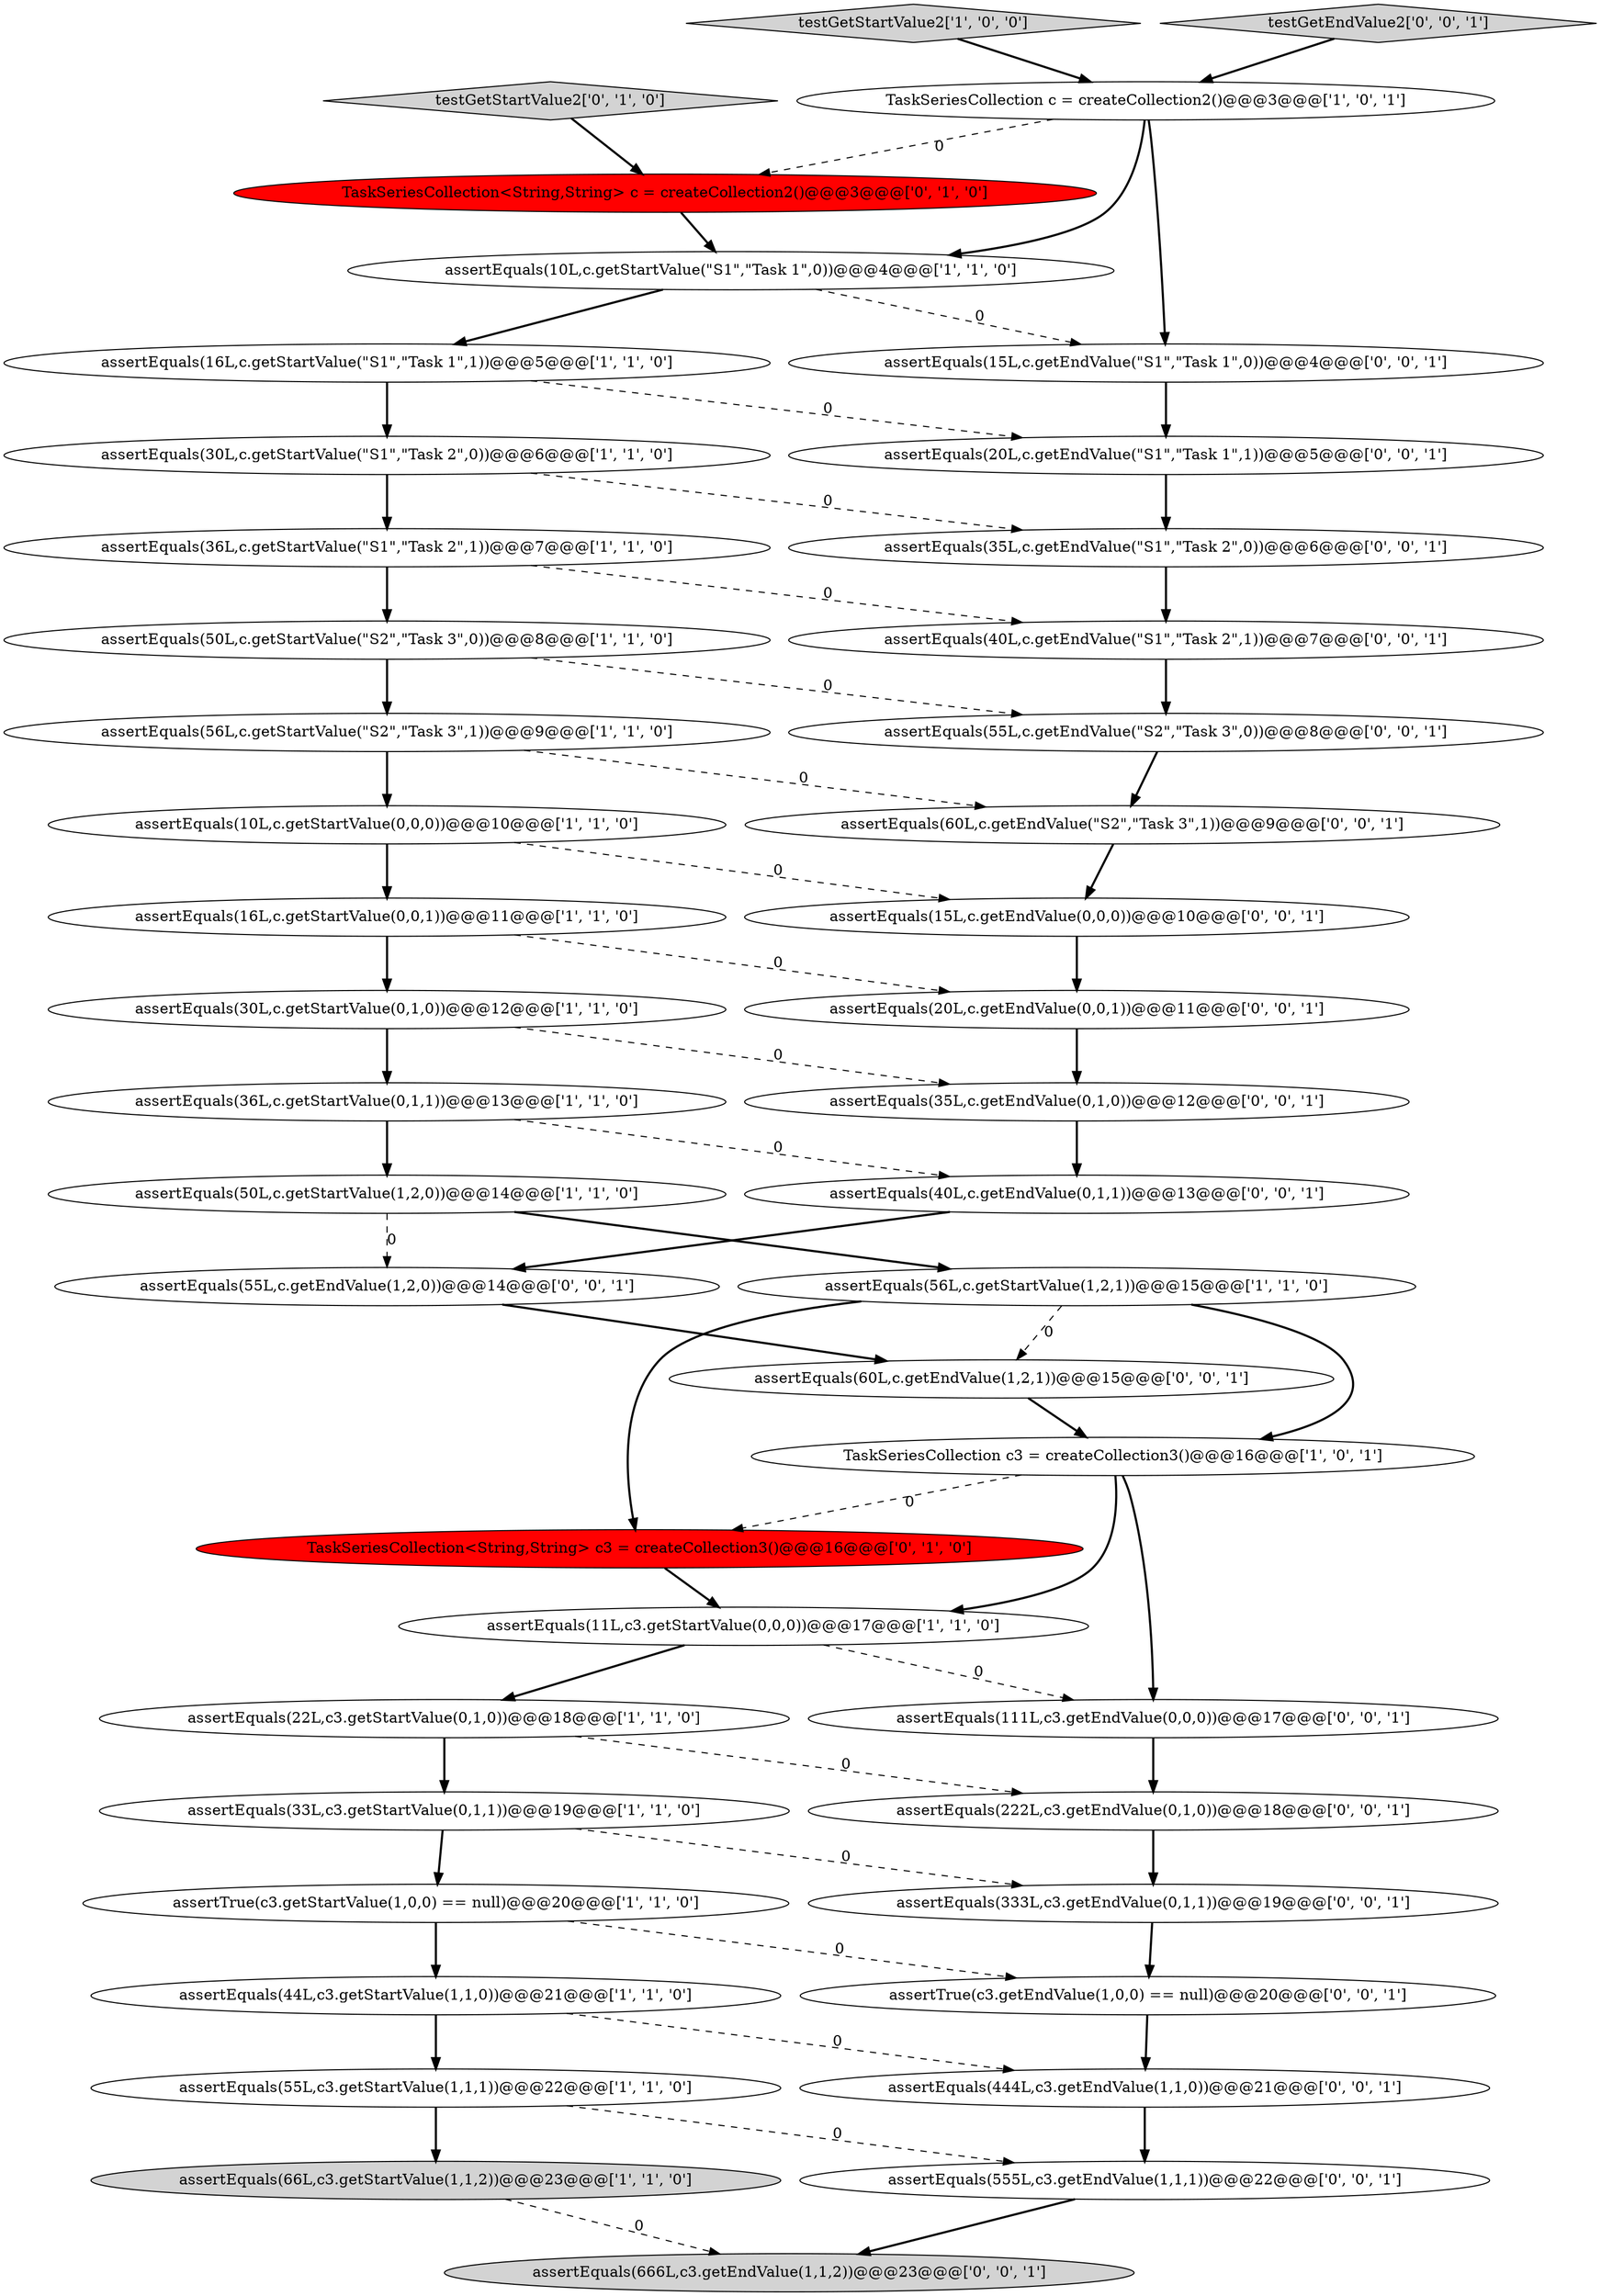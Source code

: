 digraph {
44 [style = filled, label = "assertTrue(c3.getEndValue(1,0,0) == null)@@@20@@@['0', '0', '1']", fillcolor = white, shape = ellipse image = "AAA0AAABBB3BBB"];
15 [style = filled, label = "assertEquals(44L,c3.getStartValue(1,1,0))@@@21@@@['1', '1', '0']", fillcolor = white, shape = ellipse image = "AAA0AAABBB1BBB"];
28 [style = filled, label = "assertEquals(60L,c.getEndValue(1,2,1))@@@15@@@['0', '0', '1']", fillcolor = white, shape = ellipse image = "AAA0AAABBB3BBB"];
14 [style = filled, label = "assertEquals(36L,c.getStartValue(\"S1\",\"Task 2\",1))@@@7@@@['1', '1', '0']", fillcolor = white, shape = ellipse image = "AAA0AAABBB1BBB"];
38 [style = filled, label = "assertEquals(15L,c.getEndValue(0,0,0))@@@10@@@['0', '0', '1']", fillcolor = white, shape = ellipse image = "AAA0AAABBB3BBB"];
6 [style = filled, label = "assertEquals(36L,c.getStartValue(0,1,1))@@@13@@@['1', '1', '0']", fillcolor = white, shape = ellipse image = "AAA0AAABBB1BBB"];
20 [style = filled, label = "testGetStartValue2['1', '0', '0']", fillcolor = lightgray, shape = diamond image = "AAA0AAABBB1BBB"];
32 [style = filled, label = "assertEquals(35L,c.getEndValue(0,1,0))@@@12@@@['0', '0', '1']", fillcolor = white, shape = ellipse image = "AAA0AAABBB3BBB"];
18 [style = filled, label = "assertEquals(50L,c.getStartValue(1,2,0))@@@14@@@['1', '1', '0']", fillcolor = white, shape = ellipse image = "AAA0AAABBB1BBB"];
8 [style = filled, label = "TaskSeriesCollection c3 = createCollection3()@@@16@@@['1', '0', '1']", fillcolor = white, shape = ellipse image = "AAA0AAABBB1BBB"];
3 [style = filled, label = "assertEquals(56L,c.getStartValue(1,2,1))@@@15@@@['1', '1', '0']", fillcolor = white, shape = ellipse image = "AAA0AAABBB1BBB"];
7 [style = filled, label = "assertTrue(c3.getStartValue(1,0,0) == null)@@@20@@@['1', '1', '0']", fillcolor = white, shape = ellipse image = "AAA0AAABBB1BBB"];
9 [style = filled, label = "assertEquals(50L,c.getStartValue(\"S2\",\"Task 3\",0))@@@8@@@['1', '1', '0']", fillcolor = white, shape = ellipse image = "AAA0AAABBB1BBB"];
16 [style = filled, label = "assertEquals(10L,c.getStartValue(\"S1\",\"Task 1\",0))@@@4@@@['1', '1', '0']", fillcolor = white, shape = ellipse image = "AAA0AAABBB1BBB"];
22 [style = filled, label = "TaskSeriesCollection<String,String> c3 = createCollection3()@@@16@@@['0', '1', '0']", fillcolor = red, shape = ellipse image = "AAA1AAABBB2BBB"];
26 [style = filled, label = "assertEquals(40L,c.getEndValue(0,1,1))@@@13@@@['0', '0', '1']", fillcolor = white, shape = ellipse image = "AAA0AAABBB3BBB"];
36 [style = filled, label = "assertEquals(40L,c.getEndValue(\"S1\",\"Task 2\",1))@@@7@@@['0', '0', '1']", fillcolor = white, shape = ellipse image = "AAA0AAABBB3BBB"];
25 [style = filled, label = "assertEquals(20L,c.getEndValue(\"S1\",\"Task 1\",1))@@@5@@@['0', '0', '1']", fillcolor = white, shape = ellipse image = "AAA0AAABBB3BBB"];
17 [style = filled, label = "assertEquals(16L,c.getStartValue(\"S1\",\"Task 1\",1))@@@5@@@['1', '1', '0']", fillcolor = white, shape = ellipse image = "AAA0AAABBB1BBB"];
23 [style = filled, label = "testGetStartValue2['0', '1', '0']", fillcolor = lightgray, shape = diamond image = "AAA0AAABBB2BBB"];
30 [style = filled, label = "assertEquals(20L,c.getEndValue(0,0,1))@@@11@@@['0', '0', '1']", fillcolor = white, shape = ellipse image = "AAA0AAABBB3BBB"];
19 [style = filled, label = "assertEquals(55L,c3.getStartValue(1,1,1))@@@22@@@['1', '1', '0']", fillcolor = white, shape = ellipse image = "AAA0AAABBB1BBB"];
39 [style = filled, label = "assertEquals(55L,c.getEndValue(\"S2\",\"Task 3\",0))@@@8@@@['0', '0', '1']", fillcolor = white, shape = ellipse image = "AAA0AAABBB3BBB"];
0 [style = filled, label = "assertEquals(56L,c.getStartValue(\"S2\",\"Task 3\",1))@@@9@@@['1', '1', '0']", fillcolor = white, shape = ellipse image = "AAA0AAABBB1BBB"];
21 [style = filled, label = "assertEquals(33L,c3.getStartValue(0,1,1))@@@19@@@['1', '1', '0']", fillcolor = white, shape = ellipse image = "AAA0AAABBB1BBB"];
40 [style = filled, label = "assertEquals(60L,c.getEndValue(\"S2\",\"Task 3\",1))@@@9@@@['0', '0', '1']", fillcolor = white, shape = ellipse image = "AAA0AAABBB3BBB"];
43 [style = filled, label = "assertEquals(222L,c3.getEndValue(0,1,0))@@@18@@@['0', '0', '1']", fillcolor = white, shape = ellipse image = "AAA0AAABBB3BBB"];
1 [style = filled, label = "assertEquals(30L,c.getStartValue(0,1,0))@@@12@@@['1', '1', '0']", fillcolor = white, shape = ellipse image = "AAA0AAABBB1BBB"];
24 [style = filled, label = "TaskSeriesCollection<String,String> c = createCollection2()@@@3@@@['0', '1', '0']", fillcolor = red, shape = ellipse image = "AAA1AAABBB2BBB"];
34 [style = filled, label = "assertEquals(111L,c3.getEndValue(0,0,0))@@@17@@@['0', '0', '1']", fillcolor = white, shape = ellipse image = "AAA0AAABBB3BBB"];
37 [style = filled, label = "assertEquals(444L,c3.getEndValue(1,1,0))@@@21@@@['0', '0', '1']", fillcolor = white, shape = ellipse image = "AAA0AAABBB3BBB"];
5 [style = filled, label = "assertEquals(30L,c.getStartValue(\"S1\",\"Task 2\",0))@@@6@@@['1', '1', '0']", fillcolor = white, shape = ellipse image = "AAA0AAABBB1BBB"];
2 [style = filled, label = "assertEquals(11L,c3.getStartValue(0,0,0))@@@17@@@['1', '1', '0']", fillcolor = white, shape = ellipse image = "AAA0AAABBB1BBB"];
27 [style = filled, label = "assertEquals(35L,c.getEndValue(\"S1\",\"Task 2\",0))@@@6@@@['0', '0', '1']", fillcolor = white, shape = ellipse image = "AAA0AAABBB3BBB"];
29 [style = filled, label = "assertEquals(666L,c3.getEndValue(1,1,2))@@@23@@@['0', '0', '1']", fillcolor = lightgray, shape = ellipse image = "AAA0AAABBB3BBB"];
10 [style = filled, label = "assertEquals(66L,c3.getStartValue(1,1,2))@@@23@@@['1', '1', '0']", fillcolor = lightgray, shape = ellipse image = "AAA0AAABBB1BBB"];
33 [style = filled, label = "assertEquals(555L,c3.getEndValue(1,1,1))@@@22@@@['0', '0', '1']", fillcolor = white, shape = ellipse image = "AAA0AAABBB3BBB"];
41 [style = filled, label = "assertEquals(333L,c3.getEndValue(0,1,1))@@@19@@@['0', '0', '1']", fillcolor = white, shape = ellipse image = "AAA0AAABBB3BBB"];
42 [style = filled, label = "assertEquals(15L,c.getEndValue(\"S1\",\"Task 1\",0))@@@4@@@['0', '0', '1']", fillcolor = white, shape = ellipse image = "AAA0AAABBB3BBB"];
4 [style = filled, label = "TaskSeriesCollection c = createCollection2()@@@3@@@['1', '0', '1']", fillcolor = white, shape = ellipse image = "AAA0AAABBB1BBB"];
13 [style = filled, label = "assertEquals(16L,c.getStartValue(0,0,1))@@@11@@@['1', '1', '0']", fillcolor = white, shape = ellipse image = "AAA0AAABBB1BBB"];
35 [style = filled, label = "testGetEndValue2['0', '0', '1']", fillcolor = lightgray, shape = diamond image = "AAA0AAABBB3BBB"];
12 [style = filled, label = "assertEquals(10L,c.getStartValue(0,0,0))@@@10@@@['1', '1', '0']", fillcolor = white, shape = ellipse image = "AAA0AAABBB1BBB"];
11 [style = filled, label = "assertEquals(22L,c3.getStartValue(0,1,0))@@@18@@@['1', '1', '0']", fillcolor = white, shape = ellipse image = "AAA0AAABBB1BBB"];
31 [style = filled, label = "assertEquals(55L,c.getEndValue(1,2,0))@@@14@@@['0', '0', '1']", fillcolor = white, shape = ellipse image = "AAA0AAABBB3BBB"];
9->39 [style = dashed, label="0"];
12->38 [style = dashed, label="0"];
8->34 [style = bold, label=""];
18->3 [style = bold, label=""];
17->5 [style = bold, label=""];
27->36 [style = bold, label=""];
3->28 [style = dashed, label="0"];
22->2 [style = bold, label=""];
9->0 [style = bold, label=""];
42->25 [style = bold, label=""];
6->18 [style = bold, label=""];
15->37 [style = dashed, label="0"];
0->12 [style = bold, label=""];
11->21 [style = bold, label=""];
16->42 [style = dashed, label="0"];
4->42 [style = bold, label=""];
19->10 [style = bold, label=""];
30->32 [style = bold, label=""];
16->17 [style = bold, label=""];
5->14 [style = bold, label=""];
1->32 [style = dashed, label="0"];
15->19 [style = bold, label=""];
40->38 [style = bold, label=""];
3->22 [style = bold, label=""];
14->36 [style = dashed, label="0"];
10->29 [style = dashed, label="0"];
32->26 [style = bold, label=""];
35->4 [style = bold, label=""];
36->39 [style = bold, label=""];
13->1 [style = bold, label=""];
17->25 [style = dashed, label="0"];
20->4 [style = bold, label=""];
33->29 [style = bold, label=""];
25->27 [style = bold, label=""];
12->13 [style = bold, label=""];
24->16 [style = bold, label=""];
8->22 [style = dashed, label="0"];
23->24 [style = bold, label=""];
38->30 [style = bold, label=""];
1->6 [style = bold, label=""];
26->31 [style = bold, label=""];
5->27 [style = dashed, label="0"];
8->2 [style = bold, label=""];
21->41 [style = dashed, label="0"];
6->26 [style = dashed, label="0"];
39->40 [style = bold, label=""];
3->8 [style = bold, label=""];
28->8 [style = bold, label=""];
2->34 [style = dashed, label="0"];
21->7 [style = bold, label=""];
7->15 [style = bold, label=""];
43->41 [style = bold, label=""];
14->9 [style = bold, label=""];
11->43 [style = dashed, label="0"];
7->44 [style = dashed, label="0"];
44->37 [style = bold, label=""];
31->28 [style = bold, label=""];
4->24 [style = dashed, label="0"];
37->33 [style = bold, label=""];
34->43 [style = bold, label=""];
0->40 [style = dashed, label="0"];
19->33 [style = dashed, label="0"];
41->44 [style = bold, label=""];
18->31 [style = dashed, label="0"];
13->30 [style = dashed, label="0"];
2->11 [style = bold, label=""];
4->16 [style = bold, label=""];
}
